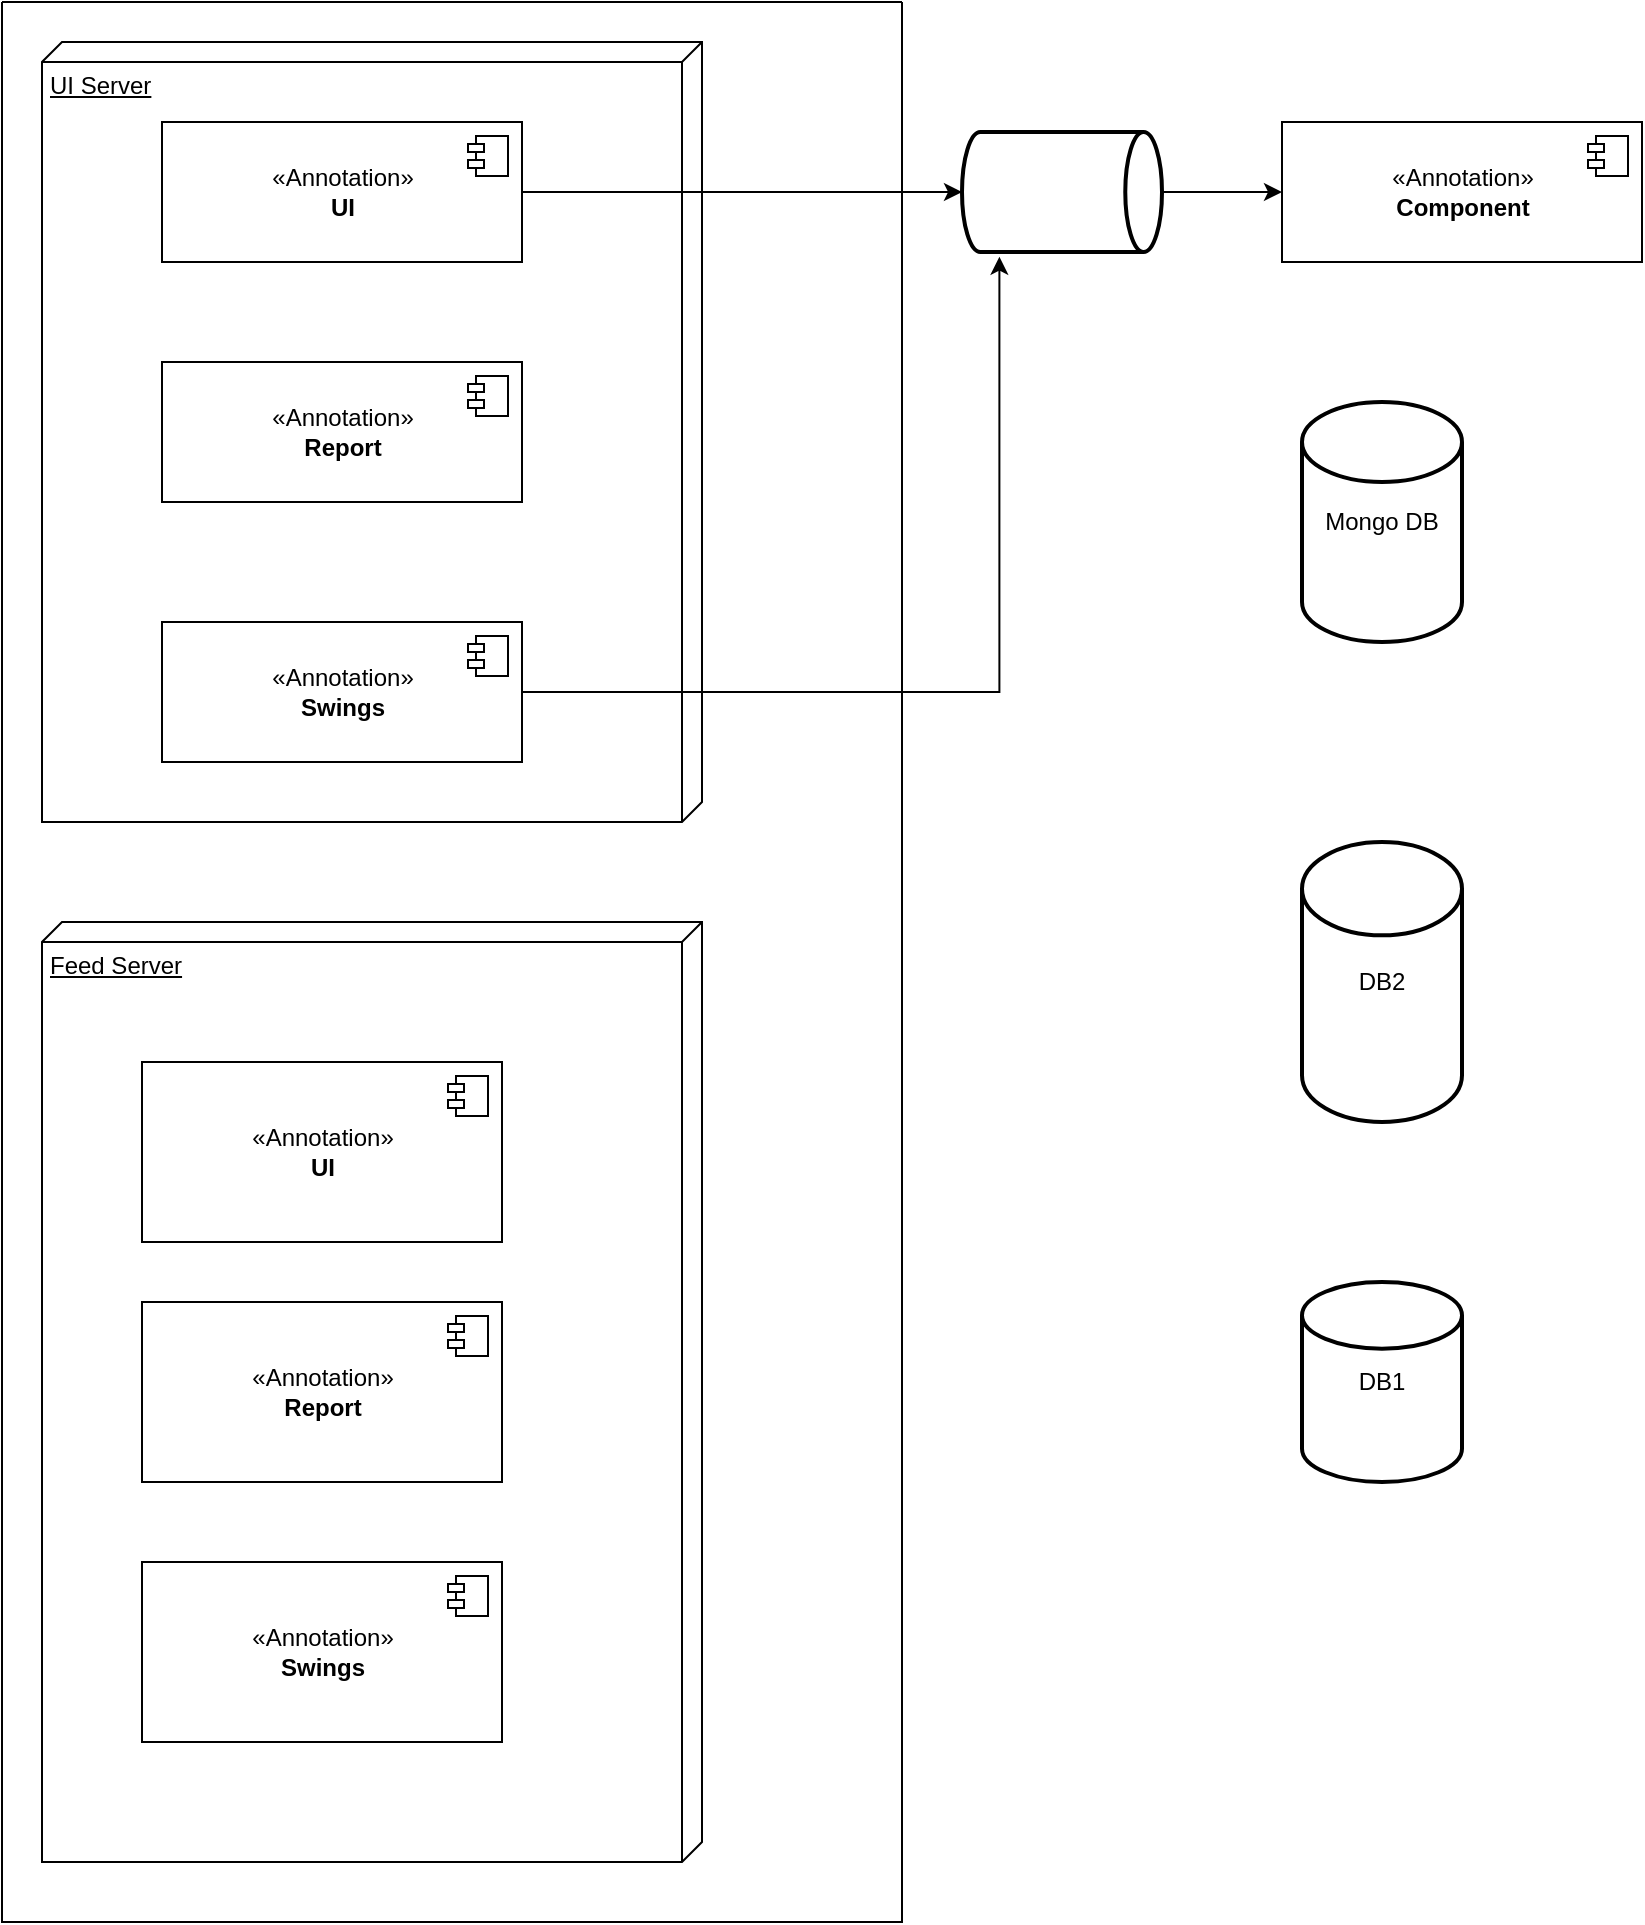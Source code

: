 <mxfile version="20.8.4" type="github">
  <diagram id="1oXcsv-ss0Ha1rc48Phb" name="Page-1">
    <mxGraphModel dx="1912" dy="1008" grid="1" gridSize="10" guides="1" tooltips="1" connect="1" arrows="1" fold="1" page="1" pageScale="1" pageWidth="1200" pageHeight="1600" math="0" shadow="0">
      <root>
        <mxCell id="0" />
        <mxCell id="1" parent="0" />
        <mxCell id="cvrnAA9U-axG7Zff3fUk-7" value="UI Server" style="verticalAlign=top;align=left;spacingTop=8;spacingLeft=2;spacingRight=12;shape=cube;size=10;direction=south;fontStyle=4;html=1;fillColor=none;" vertex="1" parent="1">
          <mxGeometry x="60" y="40" width="330" height="390" as="geometry" />
        </mxCell>
        <mxCell id="cvrnAA9U-axG7Zff3fUk-21" style="edgeStyle=orthogonalEdgeStyle;rounded=0;orthogonalLoop=1;jettySize=auto;html=1;entryX=0;entryY=0.5;entryDx=0;entryDy=0;entryPerimeter=0;" edge="1" parent="1" source="cvrnAA9U-axG7Zff3fUk-1" target="cvrnAA9U-axG7Zff3fUk-20">
          <mxGeometry relative="1" as="geometry" />
        </mxCell>
        <mxCell id="cvrnAA9U-axG7Zff3fUk-1" value="«Annotation»&lt;br&gt;&lt;b&gt;UI&lt;/b&gt;" style="html=1;dropTarget=0;" vertex="1" parent="1">
          <mxGeometry x="120" y="80" width="180" height="70" as="geometry" />
        </mxCell>
        <mxCell id="cvrnAA9U-axG7Zff3fUk-2" value="" style="shape=module;jettyWidth=8;jettyHeight=4;" vertex="1" parent="cvrnAA9U-axG7Zff3fUk-1">
          <mxGeometry x="1" width="20" height="20" relative="1" as="geometry">
            <mxPoint x="-27" y="7" as="offset" />
          </mxGeometry>
        </mxCell>
        <mxCell id="cvrnAA9U-axG7Zff3fUk-3" value="«Annotation»&lt;br&gt;&lt;b&gt;Report&lt;/b&gt;" style="html=1;dropTarget=0;" vertex="1" parent="1">
          <mxGeometry x="120" y="200" width="180" height="70" as="geometry" />
        </mxCell>
        <mxCell id="cvrnAA9U-axG7Zff3fUk-4" value="" style="shape=module;jettyWidth=8;jettyHeight=4;" vertex="1" parent="cvrnAA9U-axG7Zff3fUk-3">
          <mxGeometry x="1" width="20" height="20" relative="1" as="geometry">
            <mxPoint x="-27" y="7" as="offset" />
          </mxGeometry>
        </mxCell>
        <mxCell id="cvrnAA9U-axG7Zff3fUk-23" style="edgeStyle=orthogonalEdgeStyle;rounded=0;orthogonalLoop=1;jettySize=auto;html=1;entryX=0.187;entryY=1.039;entryDx=0;entryDy=0;entryPerimeter=0;" edge="1" parent="1" source="cvrnAA9U-axG7Zff3fUk-5" target="cvrnAA9U-axG7Zff3fUk-20">
          <mxGeometry relative="1" as="geometry" />
        </mxCell>
        <mxCell id="cvrnAA9U-axG7Zff3fUk-5" value="«Annotation»&lt;br&gt;&lt;b&gt;Swings&lt;/b&gt;" style="html=1;dropTarget=0;" vertex="1" parent="1">
          <mxGeometry x="120" y="330" width="180" height="70" as="geometry" />
        </mxCell>
        <mxCell id="cvrnAA9U-axG7Zff3fUk-6" value="" style="shape=module;jettyWidth=8;jettyHeight=4;" vertex="1" parent="cvrnAA9U-axG7Zff3fUk-5">
          <mxGeometry x="1" width="20" height="20" relative="1" as="geometry">
            <mxPoint x="-27" y="7" as="offset" />
          </mxGeometry>
        </mxCell>
        <mxCell id="cvrnAA9U-axG7Zff3fUk-8" value="Feed Server" style="verticalAlign=top;align=left;spacingTop=8;spacingLeft=2;spacingRight=12;shape=cube;size=10;direction=south;fontStyle=4;html=1;fillColor=none;" vertex="1" parent="1">
          <mxGeometry x="60" y="480" width="330" height="470" as="geometry" />
        </mxCell>
        <mxCell id="cvrnAA9U-axG7Zff3fUk-9" value="«Annotation»&lt;br&gt;&lt;b&gt;UI&lt;/b&gt;" style="html=1;dropTarget=0;" vertex="1" parent="1">
          <mxGeometry x="110" y="550" width="180" height="90" as="geometry" />
        </mxCell>
        <mxCell id="cvrnAA9U-axG7Zff3fUk-10" value="" style="shape=module;jettyWidth=8;jettyHeight=4;" vertex="1" parent="cvrnAA9U-axG7Zff3fUk-9">
          <mxGeometry x="1" width="20" height="20" relative="1" as="geometry">
            <mxPoint x="-27" y="7" as="offset" />
          </mxGeometry>
        </mxCell>
        <mxCell id="cvrnAA9U-axG7Zff3fUk-11" value="«Annotation»&lt;br&gt;&lt;b&gt;Report&lt;/b&gt;" style="html=1;dropTarget=0;" vertex="1" parent="1">
          <mxGeometry x="110" y="670" width="180" height="90" as="geometry" />
        </mxCell>
        <mxCell id="cvrnAA9U-axG7Zff3fUk-12" value="" style="shape=module;jettyWidth=8;jettyHeight=4;" vertex="1" parent="cvrnAA9U-axG7Zff3fUk-11">
          <mxGeometry x="1" width="20" height="20" relative="1" as="geometry">
            <mxPoint x="-27" y="7" as="offset" />
          </mxGeometry>
        </mxCell>
        <mxCell id="cvrnAA9U-axG7Zff3fUk-13" value="«Annotation»&lt;br&gt;&lt;b&gt;Swings&lt;/b&gt;" style="html=1;dropTarget=0;" vertex="1" parent="1">
          <mxGeometry x="110" y="800" width="180" height="90" as="geometry" />
        </mxCell>
        <mxCell id="cvrnAA9U-axG7Zff3fUk-14" value="" style="shape=module;jettyWidth=8;jettyHeight=4;" vertex="1" parent="cvrnAA9U-axG7Zff3fUk-13">
          <mxGeometry x="1" width="20" height="20" relative="1" as="geometry">
            <mxPoint x="-27" y="7" as="offset" />
          </mxGeometry>
        </mxCell>
        <mxCell id="cvrnAA9U-axG7Zff3fUk-15" value="&amp;laquo;Annotation&amp;raquo;&lt;br/&gt;&lt;b&gt;Component&lt;/b&gt;" style="html=1;dropTarget=0;fillColor=none;" vertex="1" parent="1">
          <mxGeometry x="680" y="80" width="180" height="70" as="geometry" />
        </mxCell>
        <mxCell id="cvrnAA9U-axG7Zff3fUk-16" value="" style="shape=module;jettyWidth=8;jettyHeight=4;fillColor=none;" vertex="1" parent="cvrnAA9U-axG7Zff3fUk-15">
          <mxGeometry x="1" width="20" height="20" relative="1" as="geometry">
            <mxPoint x="-27" y="7" as="offset" />
          </mxGeometry>
        </mxCell>
        <mxCell id="cvrnAA9U-axG7Zff3fUk-17" value="DB2" style="strokeWidth=2;html=1;shape=mxgraph.flowchart.database;whiteSpace=wrap;fillColor=none;" vertex="1" parent="1">
          <mxGeometry x="690" y="440" width="80" height="140" as="geometry" />
        </mxCell>
        <mxCell id="cvrnAA9U-axG7Zff3fUk-18" value="DB1" style="strokeWidth=2;html=1;shape=mxgraph.flowchart.database;whiteSpace=wrap;fillColor=none;" vertex="1" parent="1">
          <mxGeometry x="690" y="660" width="80" height="100" as="geometry" />
        </mxCell>
        <mxCell id="cvrnAA9U-axG7Zff3fUk-19" value="Mongo DB" style="strokeWidth=2;html=1;shape=mxgraph.flowchart.database;whiteSpace=wrap;fillColor=none;" vertex="1" parent="1">
          <mxGeometry x="690" y="220" width="80" height="120" as="geometry" />
        </mxCell>
        <mxCell id="cvrnAA9U-axG7Zff3fUk-22" style="edgeStyle=orthogonalEdgeStyle;rounded=0;orthogonalLoop=1;jettySize=auto;html=1;entryX=0;entryY=0.5;entryDx=0;entryDy=0;" edge="1" parent="1" source="cvrnAA9U-axG7Zff3fUk-20" target="cvrnAA9U-axG7Zff3fUk-15">
          <mxGeometry relative="1" as="geometry" />
        </mxCell>
        <mxCell id="cvrnAA9U-axG7Zff3fUk-20" value="" style="strokeWidth=2;html=1;shape=mxgraph.flowchart.direct_data;whiteSpace=wrap;fillColor=none;" vertex="1" parent="1">
          <mxGeometry x="520" y="85" width="100" height="60" as="geometry" />
        </mxCell>
        <mxCell id="cvrnAA9U-axG7Zff3fUk-26" value="" style="swimlane;startSize=0;fillColor=none;" vertex="1" parent="1">
          <mxGeometry x="40" y="20" width="450" height="960" as="geometry" />
        </mxCell>
      </root>
    </mxGraphModel>
  </diagram>
</mxfile>
